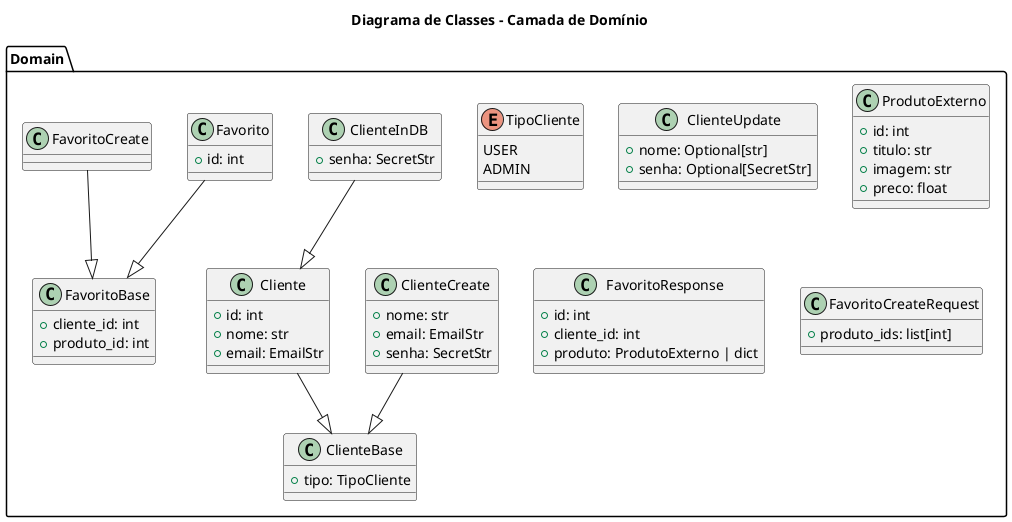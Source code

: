 @startuml
title Diagrama de Classes - Camada de Domínio

package "Domain" {
    enum TipoCliente {
        USER
        ADMIN
    }

    class ClienteBase {
        +tipo: TipoCliente
    }

    class ClienteCreate {
        +nome: str
        +email: EmailStr
        +senha: SecretStr
    }
    ClienteCreate --|> ClienteBase

    class Cliente {
        +id: int
        +nome: str
        +email: EmailStr
    }
    Cliente --|> ClienteBase

    class ClienteInDB {
        +senha: SecretStr
    }
    ClienteInDB --|> Cliente

    class ClienteUpdate {
        +nome: Optional[str]
        +senha: Optional[SecretStr]
    }

    class FavoritoBase {
        +cliente_id: int
        +produto_id: int
    }

    class Favorito {
        +id: int
    }
    Favorito --|> FavoritoBase

    class FavoritoCreate {
    }
    FavoritoCreate --|> FavoritoBase

    class ProdutoExterno {
        +id: int
        +titulo: str
        +imagem: str
        +preco: float
    }

    class FavoritoResponse {
        +id: int
        +cliente_id: int
        +produto: ProdutoExterno | dict
    }

    class FavoritoCreateRequest {
        +produto_ids: list[int]
    }
}

@enduml
